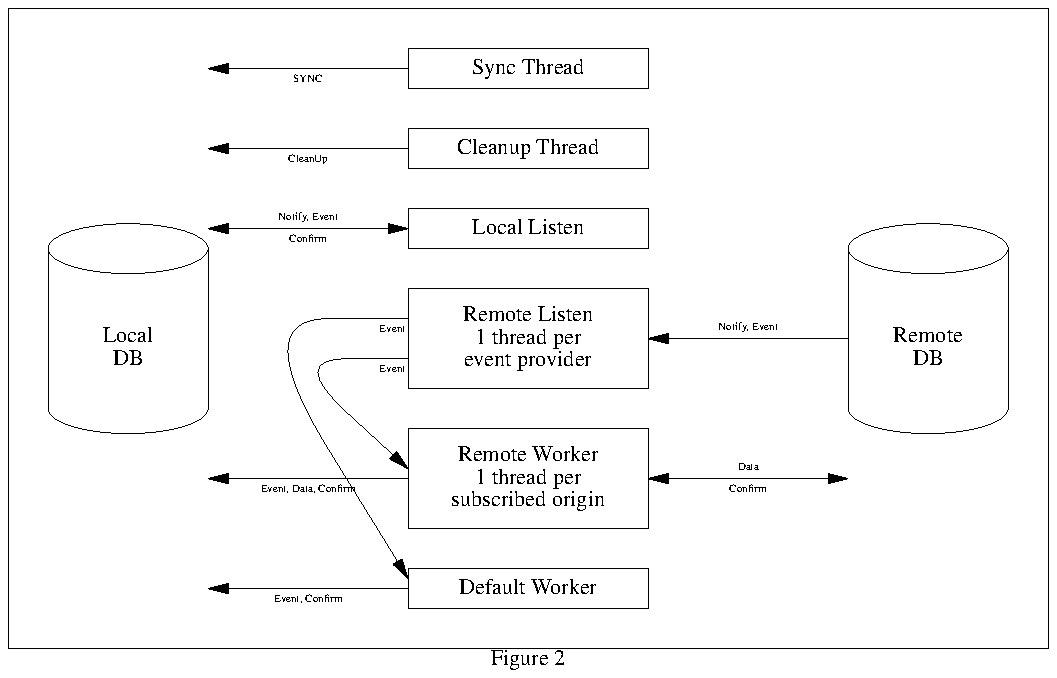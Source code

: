 .\" ----------
.\" figure-2
.\"
.\"	Copyright (c) 2003-2004, PostgreSQL Global Development Group
.\"	Author: Jan Wieck, Afilias USA INC.
.\"
.\" $Id: figure-2.pic,v 1.2 2004-02-20 15:13:28 wieck Exp $
.\" ----------
.PS
.ps -2
.vs 1m
Outer:	box wid 5.2 ht 3.2
		"Figure 2" at Outer.s below

define FileSymbol {
	ellipse wid 0.8 ht 0.25
	box wid 0.8 ht 0.2 invisible fill 0.0 with .s at last ellipse .c
	ellipse same with .c at last ellipse .c+(0.0,0.8)
	line from last box .sw to last ellipse .w
	line from last box .se to last ellipse .e
}

DB1:	[ FileSymbol() ] with .w at Outer.w+(0.2,0.0)
		"Local" "DB" with .c at DB1.c-(0.0,0.1)

DB2:	[ FileSymbol() ] with .e at Outer.e-(0.2,0.0)
		"Remote" "DB" with .c at DB2.c-(0.0,0.1)

T_LS:	box wid 1.2 ht 0.2 with .n at Outer.n-(0.0,0.2) "Sync Thread"
		arrow from T_LS.w left 1.0
.ps -4
		"SYNC" at last arrow .c below
.ps +4

T_LC:	box wid 1.2 ht 0.2 with .n at T_LS.s-(0.0,0.2) "Cleanup Thread"
		arrow from T_LC.w left 1.0
.ps -4
		"CleanUp" at last arrow .c below
.ps +4

T_LL:	box wid 1.2 ht 0.2 with .n at T_LC.s-(0.0,0.2) "Local Listen"
		line <-> from T_LL.w left 1.0
.ps -4
		"Notify, Event" at last line .c above
		"Confirm" at last line .c below
.ps +4

T_RL:	box wid 1.2 ht 0.5 with .n at T_LL.s-(0.0,0.2) "Remote Listen" "1 thread per" "event provider"
		line <- from T_RL.e right 1.0
.ps -4
		"Notify, Event" at last line .c above
.ps +4

T_RW:	box wid 1.2 ht 0.5 with .n at T_RL.s-(0.0,0.2) "Remote Worker" "1 thread per" "subscribed origin"
		line <-> from T_RW.e right 1.0
.ps -4
		"Data" at last line .c above
		"Confirm" at last line .c below
.ps +4
		line -> from T_RW.w left 1.0
.ps -4
		"Event, Data, Confirm" at last line .c below
.ps +4

T_DW:	box wid 1.2 ht 0.2 with .n at T_RW.s-(0.0,0.2) "Default Worker"
		line -> from T_DW.w left 1.0
.ps -4
		"Event, Confirm" at last line .c below
.ps +4

		spline -> from T_RL.w-(0.0,0.1) left 0.6 to T_RW.w+(0.0,0.05)
.ps -4
		"Event " at T_RL.w-(0.0,0.1) rjust below
.ps +4

		spline -> from T_RL.w+(0.0,0.1) left 0.8 to T_DW.w+(0.0,0.05)
.ps -4
		"Event " at T_RL.w+(0.0,0.1) rjust below
.ps +4

.ps +2
.vs
.PE
